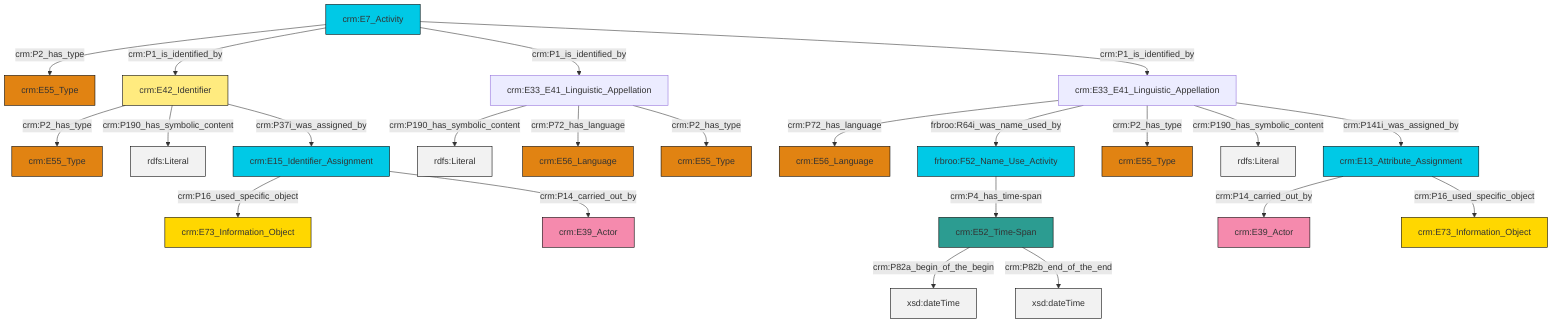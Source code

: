 graph TD
classDef Literal fill:#f2f2f2,stroke:#000000;
classDef CRM_Entity fill:#FFFFFF,stroke:#000000;
classDef Temporal_Entity fill:#00C9E6, stroke:#000000;
classDef Type fill:#E18312, stroke:#000000;
classDef Time-Span fill:#2C9C91, stroke:#000000;
classDef Appellation fill:#FFEB7F, stroke:#000000;
classDef Place fill:#008836, stroke:#000000;
classDef Persistent_Item fill:#B266B2, stroke:#000000;
classDef Conceptual_Object fill:#FFD700, stroke:#000000;
classDef Physical_Thing fill:#D2B48C, stroke:#000000;
classDef Actor fill:#f58aad, stroke:#000000;
classDef PC_Classes fill:#4ce600, stroke:#000000;
classDef Multi fill:#cccccc,stroke:#000000;

6["crm:E33_E41_Linguistic_Appellation"]:::Default -->|crm:P72_has_language| 7["crm:E56_Language"]:::Type
11["crm:E42_Identifier"]:::Appellation -->|crm:P2_has_type| 12["crm:E55_Type"]:::Type
9["crm:E7_Activity"]:::Temporal_Entity -->|crm:P2_has_type| 15["crm:E55_Type"]:::Type
13["crm:E52_Time-Span"]:::Time-Span -->|crm:P82a_begin_of_the_begin| 17[xsd:dateTime]:::Literal
18["crm:E13_Attribute_Assignment"]:::Temporal_Entity -->|crm:P14_carried_out_by| 19["crm:E39_Actor"]:::Actor
20["frbroo:F52_Name_Use_Activity"]:::Temporal_Entity -->|crm:P4_has_time-span| 13["crm:E52_Time-Span"]:::Time-Span
18["crm:E13_Attribute_Assignment"]:::Temporal_Entity -->|crm:P16_used_specific_object| 23["crm:E73_Information_Object"]:::Conceptual_Object
25["crm:E33_E41_Linguistic_Appellation"]:::Default -->|crm:P190_has_symbolic_content| 26[rdfs:Literal]:::Literal
25["crm:E33_E41_Linguistic_Appellation"]:::Default -->|crm:P72_has_language| 21["crm:E56_Language"]:::Type
11["crm:E42_Identifier"]:::Appellation -->|crm:P190_has_symbolic_content| 29[rdfs:Literal]:::Literal
9["crm:E7_Activity"]:::Temporal_Entity -->|crm:P1_is_identified_by| 11["crm:E42_Identifier"]:::Appellation
6["crm:E33_E41_Linguistic_Appellation"]:::Default -->|frbroo:R64i_was_name_used_by| 20["frbroo:F52_Name_Use_Activity"]:::Temporal_Entity
6["crm:E33_E41_Linguistic_Appellation"]:::Default -->|crm:P2_has_type| 4["crm:E55_Type"]:::Type
25["crm:E33_E41_Linguistic_Appellation"]:::Default -->|crm:P2_has_type| 30["crm:E55_Type"]:::Type
9["crm:E7_Activity"]:::Temporal_Entity -->|crm:P1_is_identified_by| 25["crm:E33_E41_Linguistic_Appellation"]:::Default
9["crm:E7_Activity"]:::Temporal_Entity -->|crm:P1_is_identified_by| 6["crm:E33_E41_Linguistic_Appellation"]:::Default
27["crm:E15_Identifier_Assignment"]:::Temporal_Entity -->|crm:P16_used_specific_object| 0["crm:E73_Information_Object"]:::Conceptual_Object
11["crm:E42_Identifier"]:::Appellation -->|crm:P37i_was_assigned_by| 27["crm:E15_Identifier_Assignment"]:::Temporal_Entity
6["crm:E33_E41_Linguistic_Appellation"]:::Default -->|crm:P190_has_symbolic_content| 37[rdfs:Literal]:::Literal
27["crm:E15_Identifier_Assignment"]:::Temporal_Entity -->|crm:P14_carried_out_by| 2["crm:E39_Actor"]:::Actor
13["crm:E52_Time-Span"]:::Time-Span -->|crm:P82b_end_of_the_end| 40[xsd:dateTime]:::Literal
6["crm:E33_E41_Linguistic_Appellation"]:::Default -->|crm:P141i_was_assigned_by| 18["crm:E13_Attribute_Assignment"]:::Temporal_Entity